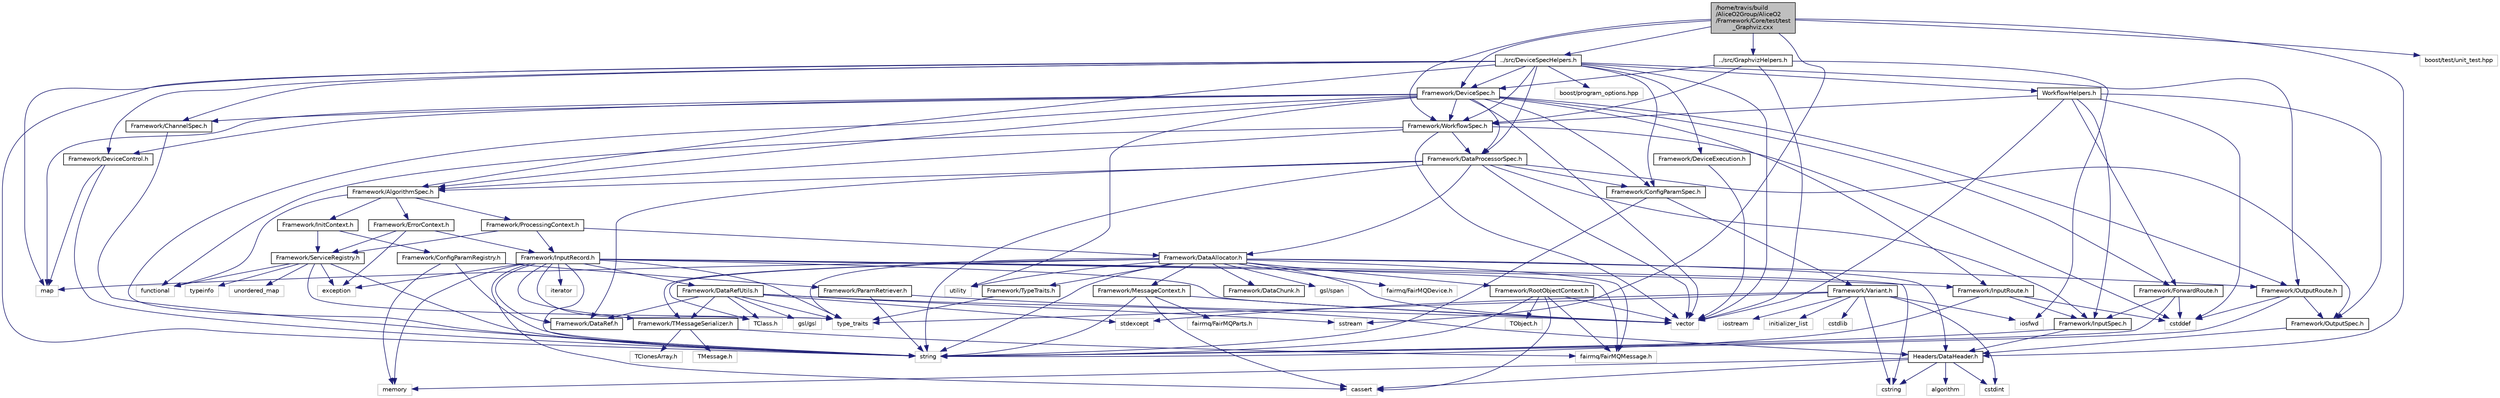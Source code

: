 digraph "/home/travis/build/AliceO2Group/AliceO2/Framework/Core/test/test_Graphviz.cxx"
{
 // INTERACTIVE_SVG=YES
  bgcolor="transparent";
  edge [fontname="Helvetica",fontsize="10",labelfontname="Helvetica",labelfontsize="10"];
  node [fontname="Helvetica",fontsize="10",shape=record];
  Node1 [label="/home/travis/build\l/AliceO2Group/AliceO2\l/Framework/Core/test/test\l_Graphviz.cxx",height=0.2,width=0.4,color="black", fillcolor="grey75", style="filled" fontcolor="black"];
  Node1 -> Node2 [color="midnightblue",fontsize="10",style="solid",fontname="Helvetica"];
  Node2 [label="Framework/WorkflowSpec.h",height=0.2,width=0.4,color="black",URL="$df/da1/WorkflowSpec_8h.html"];
  Node2 -> Node3 [color="midnightblue",fontsize="10",style="solid",fontname="Helvetica"];
  Node3 [label="Framework/DataProcessorSpec.h",height=0.2,width=0.4,color="black",URL="$d0/df4/DataProcessorSpec_8h.html"];
  Node3 -> Node4 [color="midnightblue",fontsize="10",style="solid",fontname="Helvetica"];
  Node4 [label="Framework/InputSpec.h",height=0.2,width=0.4,color="black",URL="$d5/d3f/InputSpec_8h.html"];
  Node4 -> Node5 [color="midnightblue",fontsize="10",style="solid",fontname="Helvetica"];
  Node5 [label="string",height=0.2,width=0.4,color="grey75"];
  Node4 -> Node6 [color="midnightblue",fontsize="10",style="solid",fontname="Helvetica"];
  Node6 [label="Headers/DataHeader.h",height=0.2,width=0.4,color="black",URL="$dc/dcd/DataHeader_8h.html"];
  Node6 -> Node7 [color="midnightblue",fontsize="10",style="solid",fontname="Helvetica"];
  Node7 [label="cstdint",height=0.2,width=0.4,color="grey75"];
  Node6 -> Node8 [color="midnightblue",fontsize="10",style="solid",fontname="Helvetica"];
  Node8 [label="memory",height=0.2,width=0.4,color="grey75"];
  Node6 -> Node9 [color="midnightblue",fontsize="10",style="solid",fontname="Helvetica"];
  Node9 [label="cassert",height=0.2,width=0.4,color="grey75"];
  Node6 -> Node10 [color="midnightblue",fontsize="10",style="solid",fontname="Helvetica"];
  Node10 [label="cstring",height=0.2,width=0.4,color="grey75"];
  Node6 -> Node11 [color="midnightblue",fontsize="10",style="solid",fontname="Helvetica"];
  Node11 [label="algorithm",height=0.2,width=0.4,color="grey75"];
  Node3 -> Node12 [color="midnightblue",fontsize="10",style="solid",fontname="Helvetica"];
  Node12 [label="Framework/OutputSpec.h",height=0.2,width=0.4,color="black",URL="$db/d2d/OutputSpec_8h.html"];
  Node12 -> Node6 [color="midnightblue",fontsize="10",style="solid",fontname="Helvetica"];
  Node3 -> Node13 [color="midnightblue",fontsize="10",style="solid",fontname="Helvetica"];
  Node13 [label="Framework/ConfigParamSpec.h",height=0.2,width=0.4,color="black",URL="$d0/d1c/ConfigParamSpec_8h.html"];
  Node13 -> Node5 [color="midnightblue",fontsize="10",style="solid",fontname="Helvetica"];
  Node13 -> Node14 [color="midnightblue",fontsize="10",style="solid",fontname="Helvetica"];
  Node14 [label="Framework/Variant.h",height=0.2,width=0.4,color="black",URL="$de/d56/Variant_8h.html"];
  Node14 -> Node15 [color="midnightblue",fontsize="10",style="solid",fontname="Helvetica"];
  Node15 [label="type_traits",height=0.2,width=0.4,color="grey75"];
  Node14 -> Node10 [color="midnightblue",fontsize="10",style="solid",fontname="Helvetica"];
  Node14 -> Node7 [color="midnightblue",fontsize="10",style="solid",fontname="Helvetica"];
  Node14 -> Node16 [color="midnightblue",fontsize="10",style="solid",fontname="Helvetica"];
  Node16 [label="cstdlib",height=0.2,width=0.4,color="grey75"];
  Node14 -> Node17 [color="midnightblue",fontsize="10",style="solid",fontname="Helvetica"];
  Node17 [label="stdexcept",height=0.2,width=0.4,color="grey75"];
  Node14 -> Node18 [color="midnightblue",fontsize="10",style="solid",fontname="Helvetica"];
  Node18 [label="iosfwd",height=0.2,width=0.4,color="grey75"];
  Node14 -> Node19 [color="midnightblue",fontsize="10",style="solid",fontname="Helvetica"];
  Node19 [label="iostream",height=0.2,width=0.4,color="grey75"];
  Node14 -> Node20 [color="midnightblue",fontsize="10",style="solid",fontname="Helvetica"];
  Node20 [label="initializer_list",height=0.2,width=0.4,color="grey75"];
  Node3 -> Node21 [color="midnightblue",fontsize="10",style="solid",fontname="Helvetica"];
  Node21 [label="Framework/DataRef.h",height=0.2,width=0.4,color="black",URL="$d5/dfb/DataRef_8h.html"];
  Node3 -> Node22 [color="midnightblue",fontsize="10",style="solid",fontname="Helvetica"];
  Node22 [label="Framework/DataAllocator.h",height=0.2,width=0.4,color="black",URL="$d1/d28/DataAllocator_8h.html"];
  Node22 -> Node23 [color="midnightblue",fontsize="10",style="solid",fontname="Helvetica"];
  Node23 [label="fairmq/FairMQDevice.h",height=0.2,width=0.4,color="grey75"];
  Node22 -> Node6 [color="midnightblue",fontsize="10",style="solid",fontname="Helvetica"];
  Node22 -> Node24 [color="midnightblue",fontsize="10",style="solid",fontname="Helvetica"];
  Node24 [label="Framework/OutputRoute.h",height=0.2,width=0.4,color="black",URL="$d6/df4/OutputRoute_8h.html"];
  Node24 -> Node12 [color="midnightblue",fontsize="10",style="solid",fontname="Helvetica"];
  Node24 -> Node25 [color="midnightblue",fontsize="10",style="solid",fontname="Helvetica"];
  Node25 [label="cstddef",height=0.2,width=0.4,color="grey75"];
  Node24 -> Node5 [color="midnightblue",fontsize="10",style="solid",fontname="Helvetica"];
  Node22 -> Node26 [color="midnightblue",fontsize="10",style="solid",fontname="Helvetica"];
  Node26 [label="Framework/DataChunk.h",height=0.2,width=0.4,color="black",URL="$d7/d31/DataChunk_8h.html"];
  Node22 -> Node27 [color="midnightblue",fontsize="10",style="solid",fontname="Helvetica"];
  Node27 [label="Framework/MessageContext.h",height=0.2,width=0.4,color="black",URL="$dc/dc4/MessageContext_8h.html"];
  Node27 -> Node28 [color="midnightblue",fontsize="10",style="solid",fontname="Helvetica"];
  Node28 [label="fairmq/FairMQParts.h",height=0.2,width=0.4,color="grey75"];
  Node27 -> Node29 [color="midnightblue",fontsize="10",style="solid",fontname="Helvetica"];
  Node29 [label="vector",height=0.2,width=0.4,color="grey75"];
  Node27 -> Node9 [color="midnightblue",fontsize="10",style="solid",fontname="Helvetica"];
  Node27 -> Node5 [color="midnightblue",fontsize="10",style="solid",fontname="Helvetica"];
  Node22 -> Node30 [color="midnightblue",fontsize="10",style="solid",fontname="Helvetica"];
  Node30 [label="Framework/RootObjectContext.h",height=0.2,width=0.4,color="black",URL="$d2/d80/RootObjectContext_8h.html"];
  Node30 -> Node31 [color="midnightblue",fontsize="10",style="solid",fontname="Helvetica"];
  Node31 [label="fairmq/FairMQMessage.h",height=0.2,width=0.4,color="grey75"];
  Node30 -> Node32 [color="midnightblue",fontsize="10",style="solid",fontname="Helvetica"];
  Node32 [label="TObject.h",height=0.2,width=0.4,color="grey75"];
  Node30 -> Node29 [color="midnightblue",fontsize="10",style="solid",fontname="Helvetica"];
  Node30 -> Node9 [color="midnightblue",fontsize="10",style="solid",fontname="Helvetica"];
  Node30 -> Node5 [color="midnightblue",fontsize="10",style="solid",fontname="Helvetica"];
  Node22 -> Node33 [color="midnightblue",fontsize="10",style="solid",fontname="Helvetica"];
  Node33 [label="Framework/TMessageSerializer.h",height=0.2,width=0.4,color="black",URL="$d8/d3c/TMessageSerializer_8h.html"];
  Node33 -> Node31 [color="midnightblue",fontsize="10",style="solid",fontname="Helvetica"];
  Node33 -> Node34 [color="midnightblue",fontsize="10",style="solid",fontname="Helvetica"];
  Node34 [label="TMessage.h",height=0.2,width=0.4,color="grey75"];
  Node33 -> Node35 [color="midnightblue",fontsize="10",style="solid",fontname="Helvetica"];
  Node35 [label="TClonesArray.h",height=0.2,width=0.4,color="grey75"];
  Node22 -> Node36 [color="midnightblue",fontsize="10",style="solid",fontname="Helvetica"];
  Node36 [label="Framework/TypeTraits.h",height=0.2,width=0.4,color="black",URL="$d0/d95/TypeTraits_8h.html"];
  Node36 -> Node15 [color="midnightblue",fontsize="10",style="solid",fontname="Helvetica"];
  Node22 -> Node31 [color="midnightblue",fontsize="10",style="solid",fontname="Helvetica"];
  Node22 -> Node29 [color="midnightblue",fontsize="10",style="solid",fontname="Helvetica"];
  Node22 -> Node37 [color="midnightblue",fontsize="10",style="solid",fontname="Helvetica"];
  Node37 [label="map",height=0.2,width=0.4,color="grey75"];
  Node22 -> Node5 [color="midnightblue",fontsize="10",style="solid",fontname="Helvetica"];
  Node22 -> Node38 [color="midnightblue",fontsize="10",style="solid",fontname="Helvetica"];
  Node38 [label="utility",height=0.2,width=0.4,color="grey75"];
  Node22 -> Node15 [color="midnightblue",fontsize="10",style="solid",fontname="Helvetica"];
  Node22 -> Node39 [color="midnightblue",fontsize="10",style="solid",fontname="Helvetica"];
  Node39 [label="gsl/span",height=0.2,width=0.4,color="grey75"];
  Node22 -> Node40 [color="midnightblue",fontsize="10",style="solid",fontname="Helvetica"];
  Node40 [label="TClass.h",height=0.2,width=0.4,color="grey75"];
  Node3 -> Node41 [color="midnightblue",fontsize="10",style="solid",fontname="Helvetica"];
  Node41 [label="Framework/AlgorithmSpec.h",height=0.2,width=0.4,color="black",URL="$d0/d14/AlgorithmSpec_8h.html"];
  Node41 -> Node42 [color="midnightblue",fontsize="10",style="solid",fontname="Helvetica"];
  Node42 [label="Framework/ProcessingContext.h",height=0.2,width=0.4,color="black",URL="$de/d6a/ProcessingContext_8h.html"];
  Node42 -> Node43 [color="midnightblue",fontsize="10",style="solid",fontname="Helvetica"];
  Node43 [label="Framework/InputRecord.h",height=0.2,width=0.4,color="black",URL="$d6/d5c/InputRecord_8h.html"];
  Node43 -> Node21 [color="midnightblue",fontsize="10",style="solid",fontname="Helvetica"];
  Node43 -> Node44 [color="midnightblue",fontsize="10",style="solid",fontname="Helvetica"];
  Node44 [label="Framework/DataRefUtils.h",height=0.2,width=0.4,color="black",URL="$d5/db8/DataRefUtils_8h.html"];
  Node44 -> Node21 [color="midnightblue",fontsize="10",style="solid",fontname="Helvetica"];
  Node44 -> Node6 [color="midnightblue",fontsize="10",style="solid",fontname="Helvetica"];
  Node44 -> Node33 [color="midnightblue",fontsize="10",style="solid",fontname="Helvetica"];
  Node44 -> Node40 [color="midnightblue",fontsize="10",style="solid",fontname="Helvetica"];
  Node44 -> Node17 [color="midnightblue",fontsize="10",style="solid",fontname="Helvetica"];
  Node44 -> Node45 [color="midnightblue",fontsize="10",style="solid",fontname="Helvetica"];
  Node45 [label="sstream",height=0.2,width=0.4,color="grey75"];
  Node44 -> Node15 [color="midnightblue",fontsize="10",style="solid",fontname="Helvetica"];
  Node44 -> Node46 [color="midnightblue",fontsize="10",style="solid",fontname="Helvetica"];
  Node46 [label="gsl/gsl",height=0.2,width=0.4,color="grey75"];
  Node43 -> Node47 [color="midnightblue",fontsize="10",style="solid",fontname="Helvetica"];
  Node47 [label="Framework/InputRoute.h",height=0.2,width=0.4,color="black",URL="$d5/d19/InputRoute_8h.html"];
  Node47 -> Node4 [color="midnightblue",fontsize="10",style="solid",fontname="Helvetica"];
  Node47 -> Node25 [color="midnightblue",fontsize="10",style="solid",fontname="Helvetica"];
  Node47 -> Node5 [color="midnightblue",fontsize="10",style="solid",fontname="Helvetica"];
  Node43 -> Node31 [color="midnightblue",fontsize="10",style="solid",fontname="Helvetica"];
  Node43 -> Node33 [color="midnightblue",fontsize="10",style="solid",fontname="Helvetica"];
  Node43 -> Node40 [color="midnightblue",fontsize="10",style="solid",fontname="Helvetica"];
  Node43 -> Node48 [color="midnightblue",fontsize="10",style="solid",fontname="Helvetica"];
  Node48 [label="iterator",height=0.2,width=0.4,color="grey75"];
  Node43 -> Node5 [color="midnightblue",fontsize="10",style="solid",fontname="Helvetica"];
  Node43 -> Node29 [color="midnightblue",fontsize="10",style="solid",fontname="Helvetica"];
  Node43 -> Node10 [color="midnightblue",fontsize="10",style="solid",fontname="Helvetica"];
  Node43 -> Node9 [color="midnightblue",fontsize="10",style="solid",fontname="Helvetica"];
  Node43 -> Node49 [color="midnightblue",fontsize="10",style="solid",fontname="Helvetica"];
  Node49 [label="exception",height=0.2,width=0.4,color="grey75"];
  Node43 -> Node8 [color="midnightblue",fontsize="10",style="solid",fontname="Helvetica"];
  Node43 -> Node15 [color="midnightblue",fontsize="10",style="solid",fontname="Helvetica"];
  Node42 -> Node50 [color="midnightblue",fontsize="10",style="solid",fontname="Helvetica"];
  Node50 [label="Framework/ServiceRegistry.h",height=0.2,width=0.4,color="black",URL="$d8/d17/ServiceRegistry_8h.html"];
  Node50 -> Node49 [color="midnightblue",fontsize="10",style="solid",fontname="Helvetica"];
  Node50 -> Node51 [color="midnightblue",fontsize="10",style="solid",fontname="Helvetica"];
  Node51 [label="functional",height=0.2,width=0.4,color="grey75"];
  Node50 -> Node5 [color="midnightblue",fontsize="10",style="solid",fontname="Helvetica"];
  Node50 -> Node15 [color="midnightblue",fontsize="10",style="solid",fontname="Helvetica"];
  Node50 -> Node52 [color="midnightblue",fontsize="10",style="solid",fontname="Helvetica"];
  Node52 [label="typeinfo",height=0.2,width=0.4,color="grey75"];
  Node50 -> Node53 [color="midnightblue",fontsize="10",style="solid",fontname="Helvetica"];
  Node53 [label="unordered_map",height=0.2,width=0.4,color="grey75"];
  Node42 -> Node22 [color="midnightblue",fontsize="10",style="solid",fontname="Helvetica"];
  Node41 -> Node54 [color="midnightblue",fontsize="10",style="solid",fontname="Helvetica"];
  Node54 [label="Framework/ErrorContext.h",height=0.2,width=0.4,color="black",URL="$d7/dad/ErrorContext_8h.html"];
  Node54 -> Node43 [color="midnightblue",fontsize="10",style="solid",fontname="Helvetica"];
  Node54 -> Node50 [color="midnightblue",fontsize="10",style="solid",fontname="Helvetica"];
  Node54 -> Node49 [color="midnightblue",fontsize="10",style="solid",fontname="Helvetica"];
  Node41 -> Node55 [color="midnightblue",fontsize="10",style="solid",fontname="Helvetica"];
  Node55 [label="Framework/InitContext.h",height=0.2,width=0.4,color="black",URL="$d4/d2b/InitContext_8h.html"];
  Node55 -> Node56 [color="midnightblue",fontsize="10",style="solid",fontname="Helvetica"];
  Node56 [label="Framework/ConfigParamRegistry.h",height=0.2,width=0.4,color="black",URL="$de/dc6/ConfigParamRegistry_8h.html"];
  Node56 -> Node57 [color="midnightblue",fontsize="10",style="solid",fontname="Helvetica"];
  Node57 [label="Framework/ParamRetriever.h",height=0.2,width=0.4,color="black",URL="$df/d72/ParamRetriever_8h.html"];
  Node57 -> Node5 [color="midnightblue",fontsize="10",style="solid",fontname="Helvetica"];
  Node57 -> Node29 [color="midnightblue",fontsize="10",style="solid",fontname="Helvetica"];
  Node56 -> Node8 [color="midnightblue",fontsize="10",style="solid",fontname="Helvetica"];
  Node56 -> Node5 [color="midnightblue",fontsize="10",style="solid",fontname="Helvetica"];
  Node55 -> Node50 [color="midnightblue",fontsize="10",style="solid",fontname="Helvetica"];
  Node41 -> Node51 [color="midnightblue",fontsize="10",style="solid",fontname="Helvetica"];
  Node3 -> Node29 [color="midnightblue",fontsize="10",style="solid",fontname="Helvetica"];
  Node3 -> Node5 [color="midnightblue",fontsize="10",style="solid",fontname="Helvetica"];
  Node2 -> Node41 [color="midnightblue",fontsize="10",style="solid",fontname="Helvetica"];
  Node2 -> Node29 [color="midnightblue",fontsize="10",style="solid",fontname="Helvetica"];
  Node2 -> Node51 [color="midnightblue",fontsize="10",style="solid",fontname="Helvetica"];
  Node2 -> Node25 [color="midnightblue",fontsize="10",style="solid",fontname="Helvetica"];
  Node1 -> Node58 [color="midnightblue",fontsize="10",style="solid",fontname="Helvetica"];
  Node58 [label="Framework/DeviceSpec.h",height=0.2,width=0.4,color="black",URL="$df/de8/DeviceSpec_8h.html"];
  Node58 -> Node2 [color="midnightblue",fontsize="10",style="solid",fontname="Helvetica"];
  Node58 -> Node3 [color="midnightblue",fontsize="10",style="solid",fontname="Helvetica"];
  Node58 -> Node59 [color="midnightblue",fontsize="10",style="solid",fontname="Helvetica"];
  Node59 [label="Framework/ChannelSpec.h",height=0.2,width=0.4,color="black",URL="$d6/d72/ChannelSpec_8h.html"];
  Node59 -> Node5 [color="midnightblue",fontsize="10",style="solid",fontname="Helvetica"];
  Node58 -> Node60 [color="midnightblue",fontsize="10",style="solid",fontname="Helvetica"];
  Node60 [label="Framework/DeviceControl.h",height=0.2,width=0.4,color="black",URL="$d2/d2c/DeviceControl_8h.html"];
  Node60 -> Node37 [color="midnightblue",fontsize="10",style="solid",fontname="Helvetica"];
  Node60 -> Node5 [color="midnightblue",fontsize="10",style="solid",fontname="Helvetica"];
  Node58 -> Node41 [color="midnightblue",fontsize="10",style="solid",fontname="Helvetica"];
  Node58 -> Node13 [color="midnightblue",fontsize="10",style="solid",fontname="Helvetica"];
  Node58 -> Node61 [color="midnightblue",fontsize="10",style="solid",fontname="Helvetica"];
  Node61 [label="Framework/ForwardRoute.h",height=0.2,width=0.4,color="black",URL="$d7/d12/ForwardRoute_8h.html"];
  Node61 -> Node4 [color="midnightblue",fontsize="10",style="solid",fontname="Helvetica"];
  Node61 -> Node25 [color="midnightblue",fontsize="10",style="solid",fontname="Helvetica"];
  Node61 -> Node5 [color="midnightblue",fontsize="10",style="solid",fontname="Helvetica"];
  Node58 -> Node47 [color="midnightblue",fontsize="10",style="solid",fontname="Helvetica"];
  Node58 -> Node24 [color="midnightblue",fontsize="10",style="solid",fontname="Helvetica"];
  Node58 -> Node29 [color="midnightblue",fontsize="10",style="solid",fontname="Helvetica"];
  Node58 -> Node5 [color="midnightblue",fontsize="10",style="solid",fontname="Helvetica"];
  Node58 -> Node37 [color="midnightblue",fontsize="10",style="solid",fontname="Helvetica"];
  Node58 -> Node38 [color="midnightblue",fontsize="10",style="solid",fontname="Helvetica"];
  Node1 -> Node62 [color="midnightblue",fontsize="10",style="solid",fontname="Helvetica"];
  Node62 [label="../src/DeviceSpecHelpers.h",height=0.2,width=0.4,color="black",URL="$df/dda/DeviceSpecHelpers_8h.html"];
  Node62 -> Node2 [color="midnightblue",fontsize="10",style="solid",fontname="Helvetica"];
  Node62 -> Node3 [color="midnightblue",fontsize="10",style="solid",fontname="Helvetica"];
  Node62 -> Node59 [color="midnightblue",fontsize="10",style="solid",fontname="Helvetica"];
  Node62 -> Node60 [color="midnightblue",fontsize="10",style="solid",fontname="Helvetica"];
  Node62 -> Node63 [color="midnightblue",fontsize="10",style="solid",fontname="Helvetica"];
  Node63 [label="Framework/DeviceExecution.h",height=0.2,width=0.4,color="black",URL="$dc/d19/DeviceExecution_8h.html"];
  Node63 -> Node29 [color="midnightblue",fontsize="10",style="solid",fontname="Helvetica"];
  Node62 -> Node58 [color="midnightblue",fontsize="10",style="solid",fontname="Helvetica"];
  Node62 -> Node41 [color="midnightblue",fontsize="10",style="solid",fontname="Helvetica"];
  Node62 -> Node13 [color="midnightblue",fontsize="10",style="solid",fontname="Helvetica"];
  Node62 -> Node24 [color="midnightblue",fontsize="10",style="solid",fontname="Helvetica"];
  Node62 -> Node64 [color="midnightblue",fontsize="10",style="solid",fontname="Helvetica"];
  Node64 [label="WorkflowHelpers.h",height=0.2,width=0.4,color="black",URL="$d9/da0/WorkflowHelpers_8h.html"];
  Node64 -> Node4 [color="midnightblue",fontsize="10",style="solid",fontname="Helvetica"];
  Node64 -> Node12 [color="midnightblue",fontsize="10",style="solid",fontname="Helvetica"];
  Node64 -> Node61 [color="midnightblue",fontsize="10",style="solid",fontname="Helvetica"];
  Node64 -> Node2 [color="midnightblue",fontsize="10",style="solid",fontname="Helvetica"];
  Node64 -> Node25 [color="midnightblue",fontsize="10",style="solid",fontname="Helvetica"];
  Node64 -> Node29 [color="midnightblue",fontsize="10",style="solid",fontname="Helvetica"];
  Node62 -> Node65 [color="midnightblue",fontsize="10",style="solid",fontname="Helvetica"];
  Node65 [label="boost/program_options.hpp",height=0.2,width=0.4,color="grey75"];
  Node62 -> Node29 [color="midnightblue",fontsize="10",style="solid",fontname="Helvetica"];
  Node62 -> Node5 [color="midnightblue",fontsize="10",style="solid",fontname="Helvetica"];
  Node62 -> Node37 [color="midnightblue",fontsize="10",style="solid",fontname="Helvetica"];
  Node1 -> Node66 [color="midnightblue",fontsize="10",style="solid",fontname="Helvetica"];
  Node66 [label="../src/GraphvizHelpers.h",height=0.2,width=0.4,color="black",URL="$da/d8f/GraphvizHelpers_8h.html"];
  Node66 -> Node2 [color="midnightblue",fontsize="10",style="solid",fontname="Helvetica"];
  Node66 -> Node58 [color="midnightblue",fontsize="10",style="solid",fontname="Helvetica"];
  Node66 -> Node29 [color="midnightblue",fontsize="10",style="solid",fontname="Helvetica"];
  Node66 -> Node18 [color="midnightblue",fontsize="10",style="solid",fontname="Helvetica"];
  Node1 -> Node6 [color="midnightblue",fontsize="10",style="solid",fontname="Helvetica"];
  Node1 -> Node67 [color="midnightblue",fontsize="10",style="solid",fontname="Helvetica"];
  Node67 [label="boost/test/unit_test.hpp",height=0.2,width=0.4,color="grey75"];
  Node1 -> Node45 [color="midnightblue",fontsize="10",style="solid",fontname="Helvetica"];
}
